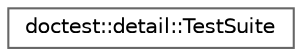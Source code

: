 digraph "Gráfico de Hierarquia de Classes"
{
 // LATEX_PDF_SIZE
  bgcolor="transparent";
  edge [fontname=Helvetica,fontsize=10,labelfontname=Helvetica,labelfontsize=10];
  node [fontname=Helvetica,fontsize=10,shape=box,height=0.2,width=0.4];
  rankdir="LR";
  Node0 [id="Node000000",label="doctest::detail::TestSuite",height=0.2,width=0.4,color="grey40", fillcolor="white", style="filled",URL="$structdoctest_1_1detail_1_1TestSuite.html",tooltip=" "];
}
